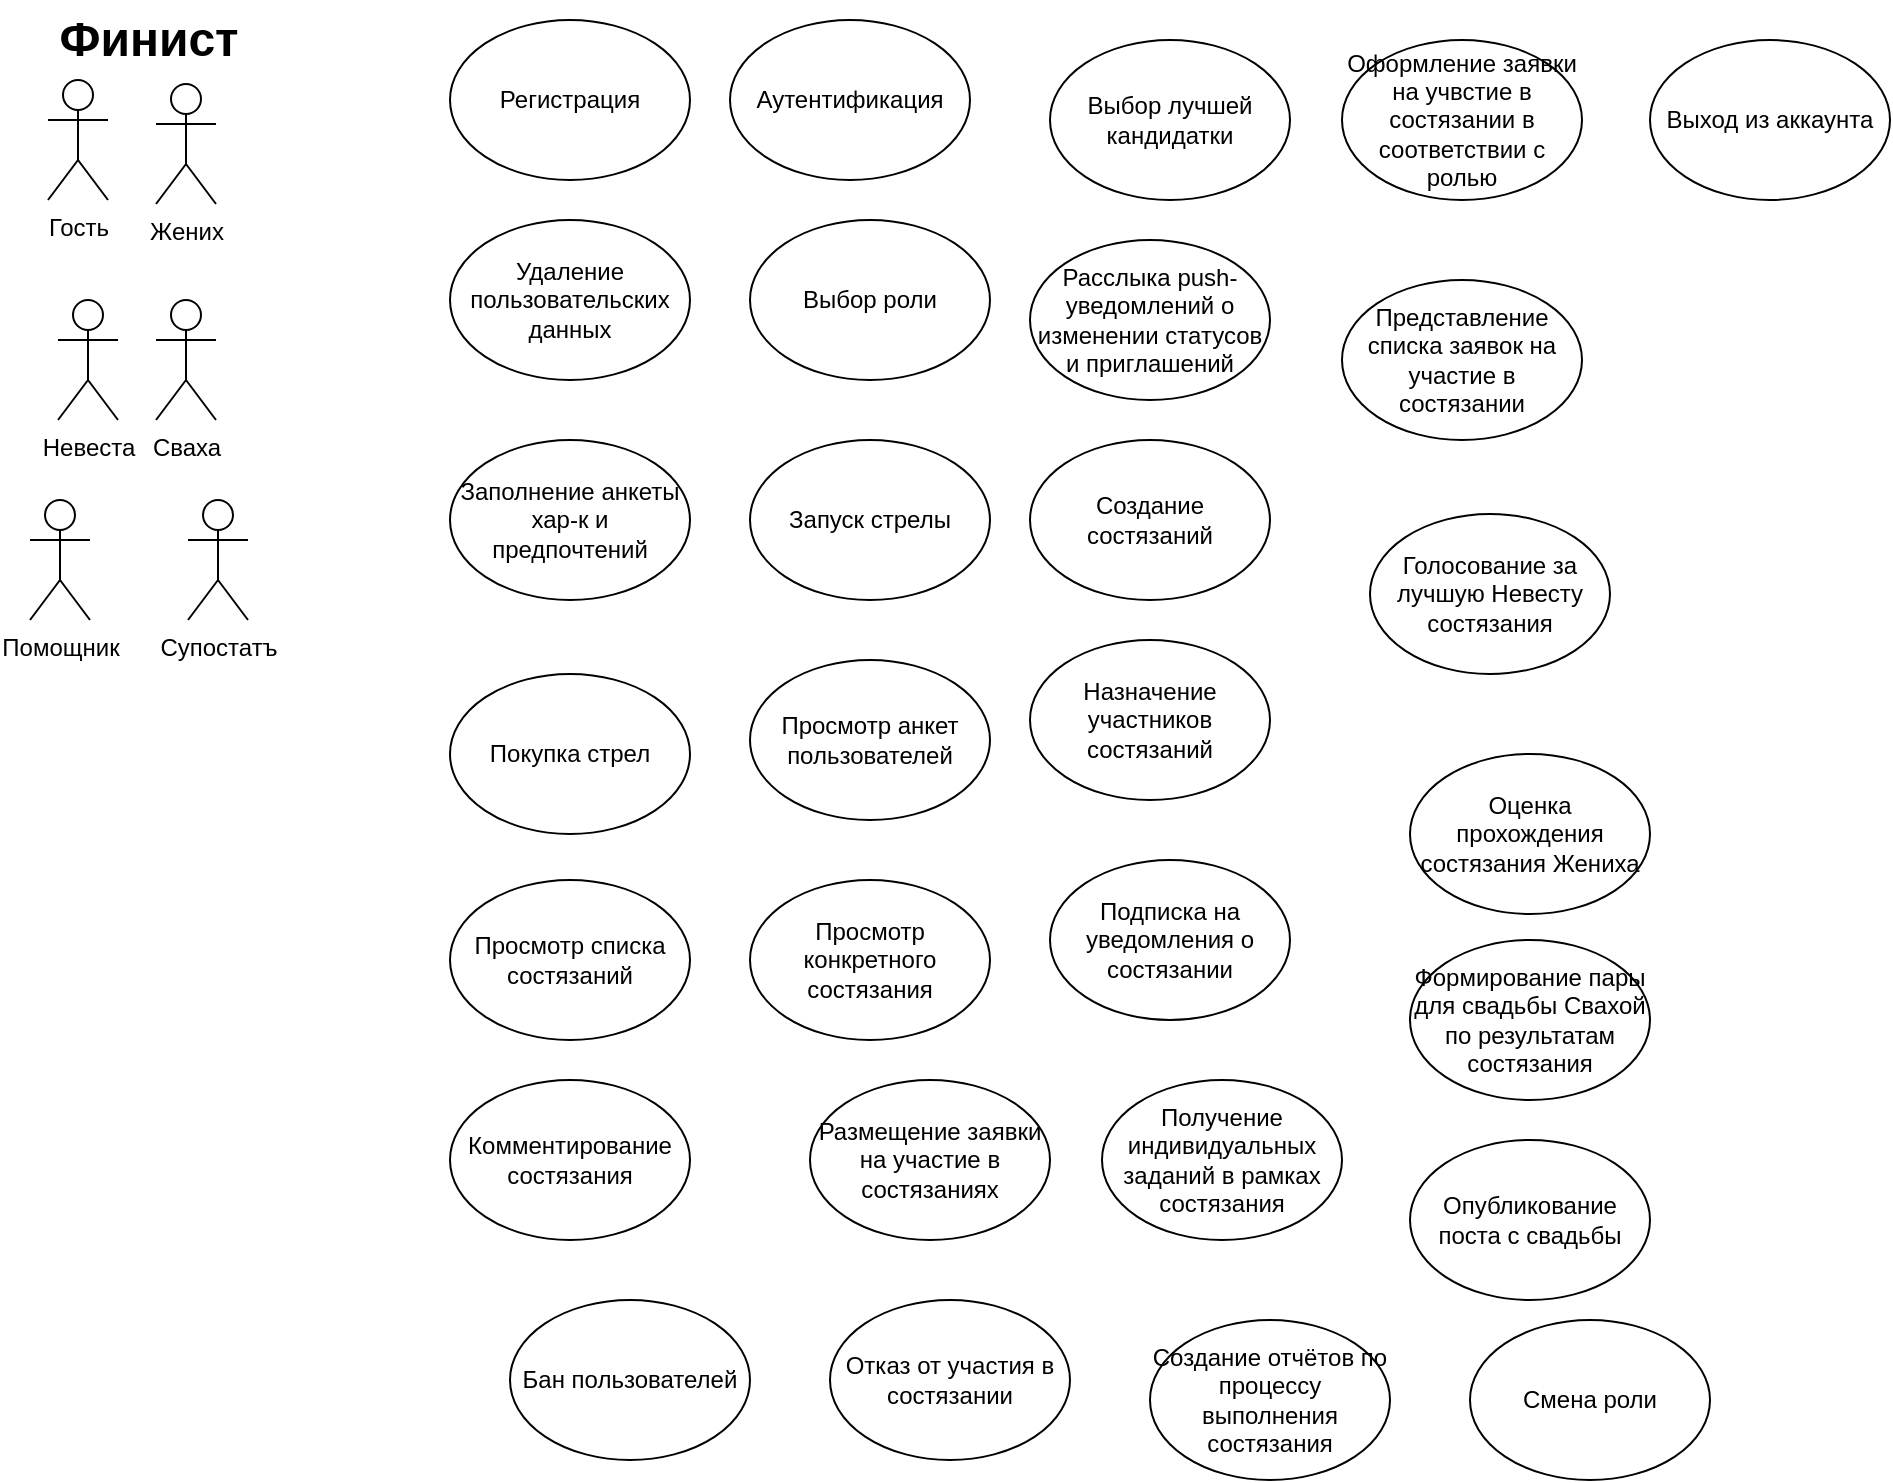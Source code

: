 <mxfile>
    <diagram id="Rc9mrc5BCH0bYZ0IDgvS" name="Страница 1">
        <mxGraphModel dx="2463" dy="1604" grid="1" gridSize="10" guides="1" tooltips="1" connect="1" arrows="1" fold="1" page="1" pageScale="1" pageWidth="1169" pageHeight="827" math="0" shadow="0">
            <root>
                <mxCell id="0"/>
                <mxCell id="1" parent="0"/>
                <mxCell id="2" value="Невеста" style="shape=umlActor;verticalLabelPosition=bottom;verticalAlign=top;html=1;" parent="1" vertex="1">
                    <mxGeometry x="-1106" y="-640" width="30" height="60" as="geometry"/>
                </mxCell>
                <mxCell id="16" value="Жених" style="shape=umlActor;verticalLabelPosition=bottom;verticalAlign=top;html=1;" parent="1" vertex="1">
                    <mxGeometry x="-1057" y="-748" width="30" height="60" as="geometry"/>
                </mxCell>
                <mxCell id="35" value="Сваха" style="shape=umlActor;verticalLabelPosition=bottom;verticalAlign=top;html=1;" parent="1" vertex="1">
                    <mxGeometry x="-1057" y="-640" width="30" height="60" as="geometry"/>
                </mxCell>
                <mxCell id="55" value="Гость" style="shape=umlActor;verticalLabelPosition=bottom;verticalAlign=top;html=1;outlineConnect=0;" parent="1" vertex="1">
                    <mxGeometry x="-1111" y="-750" width="30" height="60" as="geometry"/>
                </mxCell>
                <mxCell id="104" value="Помощник" style="shape=umlActor;verticalLabelPosition=bottom;verticalAlign=top;html=1;outlineConnect=0;" parent="1" vertex="1">
                    <mxGeometry x="-1120" y="-540" width="30" height="60" as="geometry"/>
                </mxCell>
                <mxCell id="117" value="Супостатъ" style="shape=umlActor;verticalLabelPosition=bottom;verticalAlign=top;html=1;outlineConnect=0;" parent="1" vertex="1">
                    <mxGeometry x="-1041" y="-540" width="30" height="60" as="geometry"/>
                </mxCell>
                <mxCell id="182" value="Финист" style="text;strokeColor=none;fillColor=none;html=1;fontSize=24;fontStyle=1;verticalAlign=middle;align=center;" parent="1" vertex="1">
                    <mxGeometry x="-1111" y="-790" width="100" height="40" as="geometry"/>
                </mxCell>
                <mxCell id="202" value="Регистрация" style="ellipse;whiteSpace=wrap;html=1;" vertex="1" parent="1">
                    <mxGeometry x="-910" y="-780" width="120" height="80" as="geometry"/>
                </mxCell>
                <mxCell id="203" value="Аутентификация" style="ellipse;whiteSpace=wrap;html=1;" vertex="1" parent="1">
                    <mxGeometry x="-770" y="-780" width="120" height="80" as="geometry"/>
                </mxCell>
                <mxCell id="204" value="Удаление пользовательских данных" style="ellipse;whiteSpace=wrap;html=1;" vertex="1" parent="1">
                    <mxGeometry x="-910" y="-680" width="120" height="80" as="geometry"/>
                </mxCell>
                <mxCell id="205" value="Выбор роли" style="ellipse;whiteSpace=wrap;html=1;" vertex="1" parent="1">
                    <mxGeometry x="-760" y="-680" width="120" height="80" as="geometry"/>
                </mxCell>
                <mxCell id="206" value="Заполнение анкеты хар-к и предпочтений" style="ellipse;whiteSpace=wrap;html=1;" vertex="1" parent="1">
                    <mxGeometry x="-910" y="-570" width="120" height="80" as="geometry"/>
                </mxCell>
                <mxCell id="207" value="Запуск стрелы" style="ellipse;whiteSpace=wrap;html=1;" vertex="1" parent="1">
                    <mxGeometry x="-760" y="-570" width="120" height="80" as="geometry"/>
                </mxCell>
                <mxCell id="208" value="Покупка стрел" style="ellipse;whiteSpace=wrap;html=1;" vertex="1" parent="1">
                    <mxGeometry x="-910" y="-453" width="120" height="80" as="geometry"/>
                </mxCell>
                <mxCell id="209" value="Просмотр анкет пользователей" style="ellipse;whiteSpace=wrap;html=1;" vertex="1" parent="1">
                    <mxGeometry x="-760" y="-460" width="120" height="80" as="geometry"/>
                </mxCell>
                <mxCell id="211" value="Выбор лучшей кандидатки" style="ellipse;whiteSpace=wrap;html=1;" vertex="1" parent="1">
                    <mxGeometry x="-610" y="-770" width="120" height="80" as="geometry"/>
                </mxCell>
                <mxCell id="212" value="Расслыка push-уведомлений о изменении статусов и приглашений" style="ellipse;whiteSpace=wrap;html=1;" vertex="1" parent="1">
                    <mxGeometry x="-620" y="-670" width="120" height="80" as="geometry"/>
                </mxCell>
                <mxCell id="213" value="Создание состязаний" style="ellipse;whiteSpace=wrap;html=1;" vertex="1" parent="1">
                    <mxGeometry x="-620" y="-570" width="120" height="80" as="geometry"/>
                </mxCell>
                <mxCell id="214" value="Назначение участников состязаний" style="ellipse;whiteSpace=wrap;html=1;" vertex="1" parent="1">
                    <mxGeometry x="-620" y="-470" width="120" height="80" as="geometry"/>
                </mxCell>
                <mxCell id="215" value="Просмотр списка состязаний" style="ellipse;whiteSpace=wrap;html=1;" vertex="1" parent="1">
                    <mxGeometry x="-910" y="-350" width="120" height="80" as="geometry"/>
                </mxCell>
                <mxCell id="216" value="Просмотр конкретного состязания" style="ellipse;whiteSpace=wrap;html=1;" vertex="1" parent="1">
                    <mxGeometry x="-760" y="-350" width="120" height="80" as="geometry"/>
                </mxCell>
                <mxCell id="217" value="Подписка на уведомления о состязании" style="ellipse;whiteSpace=wrap;html=1;" vertex="1" parent="1">
                    <mxGeometry x="-610" y="-360" width="120" height="80" as="geometry"/>
                </mxCell>
                <mxCell id="218" value="Получение индивидуальных заданий в рамках состязания" style="ellipse;whiteSpace=wrap;html=1;" vertex="1" parent="1">
                    <mxGeometry x="-584" y="-250" width="120" height="80" as="geometry"/>
                </mxCell>
                <mxCell id="219" value="Размещение заявки на участие в состязаниях" style="ellipse;whiteSpace=wrap;html=1;" vertex="1" parent="1">
                    <mxGeometry x="-730" y="-250" width="120" height="80" as="geometry"/>
                </mxCell>
                <mxCell id="220" value="Комментирование состязания" style="ellipse;whiteSpace=wrap;html=1;" vertex="1" parent="1">
                    <mxGeometry x="-910" y="-250" width="120" height="80" as="geometry"/>
                </mxCell>
                <mxCell id="221" value="Голосование за лучшую Невесту состязания" style="ellipse;whiteSpace=wrap;html=1;" vertex="1" parent="1">
                    <mxGeometry x="-450" y="-533" width="120" height="80" as="geometry"/>
                </mxCell>
                <mxCell id="222" value="Представление списка заявок на участие в состязании" style="ellipse;whiteSpace=wrap;html=1;" vertex="1" parent="1">
                    <mxGeometry x="-464" y="-650" width="120" height="80" as="geometry"/>
                </mxCell>
                <mxCell id="224" value="Оформление заявки на учвстие в состязании в соответствии с ролью" style="ellipse;whiteSpace=wrap;html=1;" vertex="1" parent="1">
                    <mxGeometry x="-464" y="-770" width="120" height="80" as="geometry"/>
                </mxCell>
                <mxCell id="225" value="Оценка прохождения состязания Жениха" style="ellipse;whiteSpace=wrap;html=1;" vertex="1" parent="1">
                    <mxGeometry x="-430" y="-413" width="120" height="80" as="geometry"/>
                </mxCell>
                <mxCell id="226" value="Бан пользователей" style="ellipse;whiteSpace=wrap;html=1;" vertex="1" parent="1">
                    <mxGeometry x="-880" y="-140" width="120" height="80" as="geometry"/>
                </mxCell>
                <mxCell id="227" value="Опубликование поста с свадьбы" style="ellipse;whiteSpace=wrap;html=1;" vertex="1" parent="1">
                    <mxGeometry x="-430" y="-220" width="120" height="80" as="geometry"/>
                </mxCell>
                <mxCell id="228" value="Формирование пары для свадьбы Свахой по результатам состязания" style="ellipse;whiteSpace=wrap;html=1;" vertex="1" parent="1">
                    <mxGeometry x="-430" y="-320" width="120" height="80" as="geometry"/>
                </mxCell>
                <mxCell id="229" value="Отказ от участия в состязании" style="ellipse;whiteSpace=wrap;html=1;" vertex="1" parent="1">
                    <mxGeometry x="-720" y="-140" width="120" height="80" as="geometry"/>
                </mxCell>
                <mxCell id="230" value="Создание отчётов по процессу выполнения состязания" style="ellipse;whiteSpace=wrap;html=1;" vertex="1" parent="1">
                    <mxGeometry x="-560" y="-130" width="120" height="80" as="geometry"/>
                </mxCell>
                <mxCell id="231" value="Смена роли" style="ellipse;whiteSpace=wrap;html=1;" vertex="1" parent="1">
                    <mxGeometry x="-400" y="-130" width="120" height="80" as="geometry"/>
                </mxCell>
                <mxCell id="232" value="Выход из аккаунта" style="ellipse;whiteSpace=wrap;html=1;" vertex="1" parent="1">
                    <mxGeometry x="-310" y="-770" width="120" height="80" as="geometry"/>
                </mxCell>
            </root>
        </mxGraphModel>
    </diagram>
</mxfile>